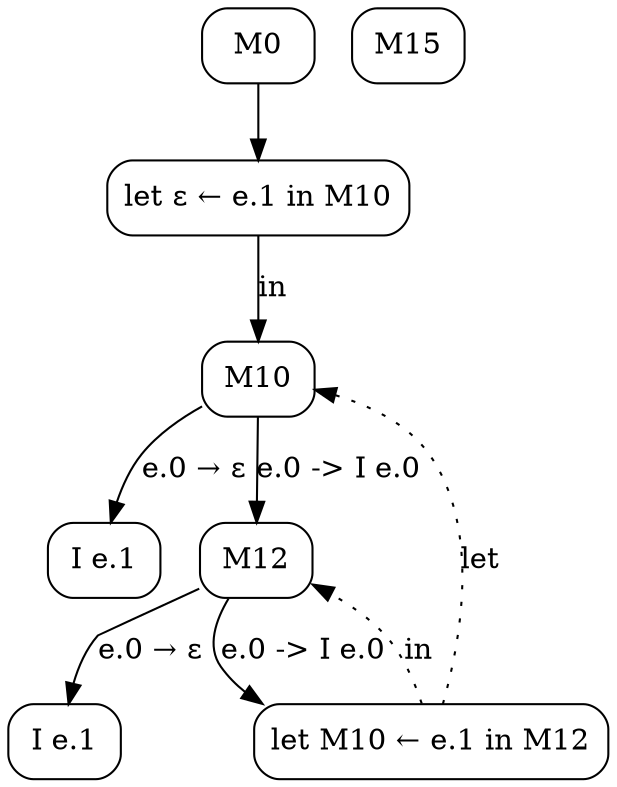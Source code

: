 digraph {
  node [shape=box, style=rounded];

  M0;
  M1 [label="let ε ← e.1 in M10"];
  M0 -> M1;
  M10;
  M1 -> M10 [label="in"];
  M11 [label="I e.1"];
  M10 -> M11 [label="e.0 → ε"];
  M12;
  M10 -> M12 [label="e.0 -> I e.0"];
  M13 [label="I e.1"];
  M12 -> M13 [label="e.0 → ε"];
  M14 [label="let M10 ← e.1 in M12"];
  M12 -> M14 [label="e.0 -> I e.0"];
  M15;
  M14 -> M10 [label="let", style=dotted];
  M14 -> M12 [label="in", style=dotted];
}

